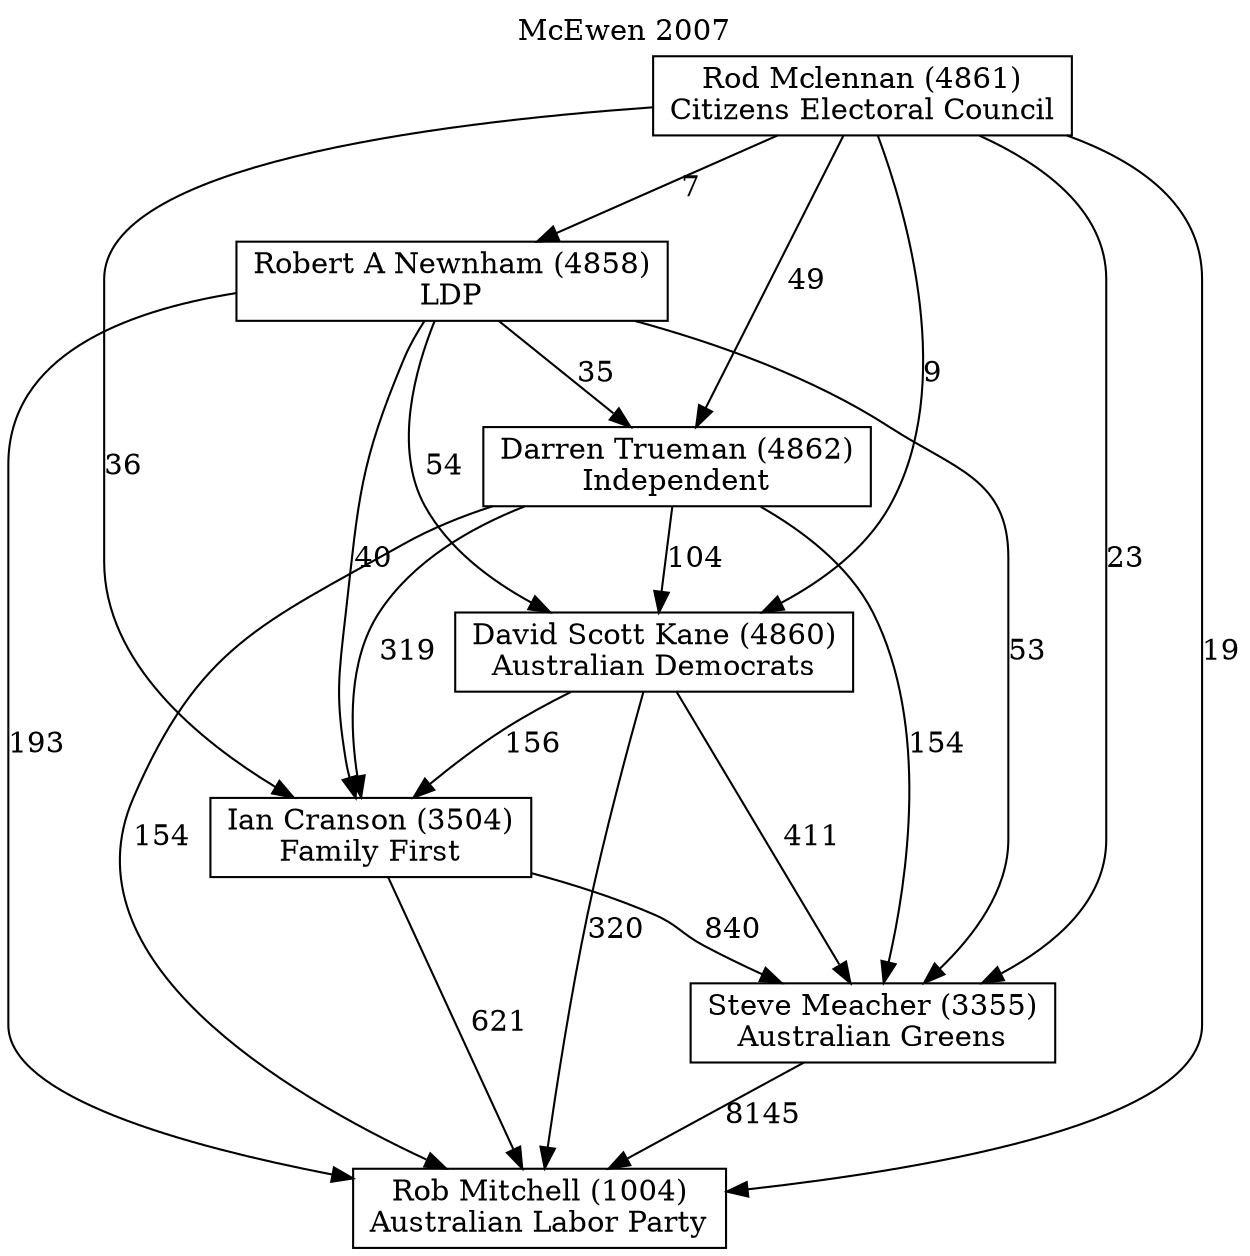 // House preference flow
digraph "Rob Mitchell (1004)_McEwen_2007" {
	graph [label="McEwen 2007" labelloc=t mclimit=10]
	node [shape=box]
	"Darren Trueman (4862)" [label="Darren Trueman (4862)
Independent"]
	"David Scott Kane (4860)" [label="David Scott Kane (4860)
Australian Democrats"]
	"Ian Cranson (3504)" [label="Ian Cranson (3504)
Family First"]
	"Rob Mitchell (1004)" [label="Rob Mitchell (1004)
Australian Labor Party"]
	"Robert A Newnham (4858)" [label="Robert A Newnham (4858)
LDP"]
	"Rod Mclennan (4861)" [label="Rod Mclennan (4861)
Citizens Electoral Council"]
	"Steve Meacher (3355)" [label="Steve Meacher (3355)
Australian Greens"]
	"Darren Trueman (4862)" -> "David Scott Kane (4860)" [label=104]
	"Darren Trueman (4862)" -> "Ian Cranson (3504)" [label=319]
	"Darren Trueman (4862)" -> "Rob Mitchell (1004)" [label=154]
	"Darren Trueman (4862)" -> "Steve Meacher (3355)" [label=154]
	"David Scott Kane (4860)" -> "Ian Cranson (3504)" [label=156]
	"David Scott Kane (4860)" -> "Rob Mitchell (1004)" [label=320]
	"David Scott Kane (4860)" -> "Steve Meacher (3355)" [label=411]
	"Ian Cranson (3504)" -> "Rob Mitchell (1004)" [label=621]
	"Ian Cranson (3504)" -> "Steve Meacher (3355)" [label=840]
	"Robert A Newnham (4858)" -> "Darren Trueman (4862)" [label=35]
	"Robert A Newnham (4858)" -> "David Scott Kane (4860)" [label=54]
	"Robert A Newnham (4858)" -> "Ian Cranson (3504)" [label=40]
	"Robert A Newnham (4858)" -> "Rob Mitchell (1004)" [label=193]
	"Robert A Newnham (4858)" -> "Steve Meacher (3355)" [label=53]
	"Rod Mclennan (4861)" -> "Darren Trueman (4862)" [label=49]
	"Rod Mclennan (4861)" -> "David Scott Kane (4860)" [label=9]
	"Rod Mclennan (4861)" -> "Ian Cranson (3504)" [label=36]
	"Rod Mclennan (4861)" -> "Rob Mitchell (1004)" [label=19]
	"Rod Mclennan (4861)" -> "Robert A Newnham (4858)" [label=7]
	"Rod Mclennan (4861)" -> "Steve Meacher (3355)" [label=23]
	"Steve Meacher (3355)" -> "Rob Mitchell (1004)" [label=8145]
}
